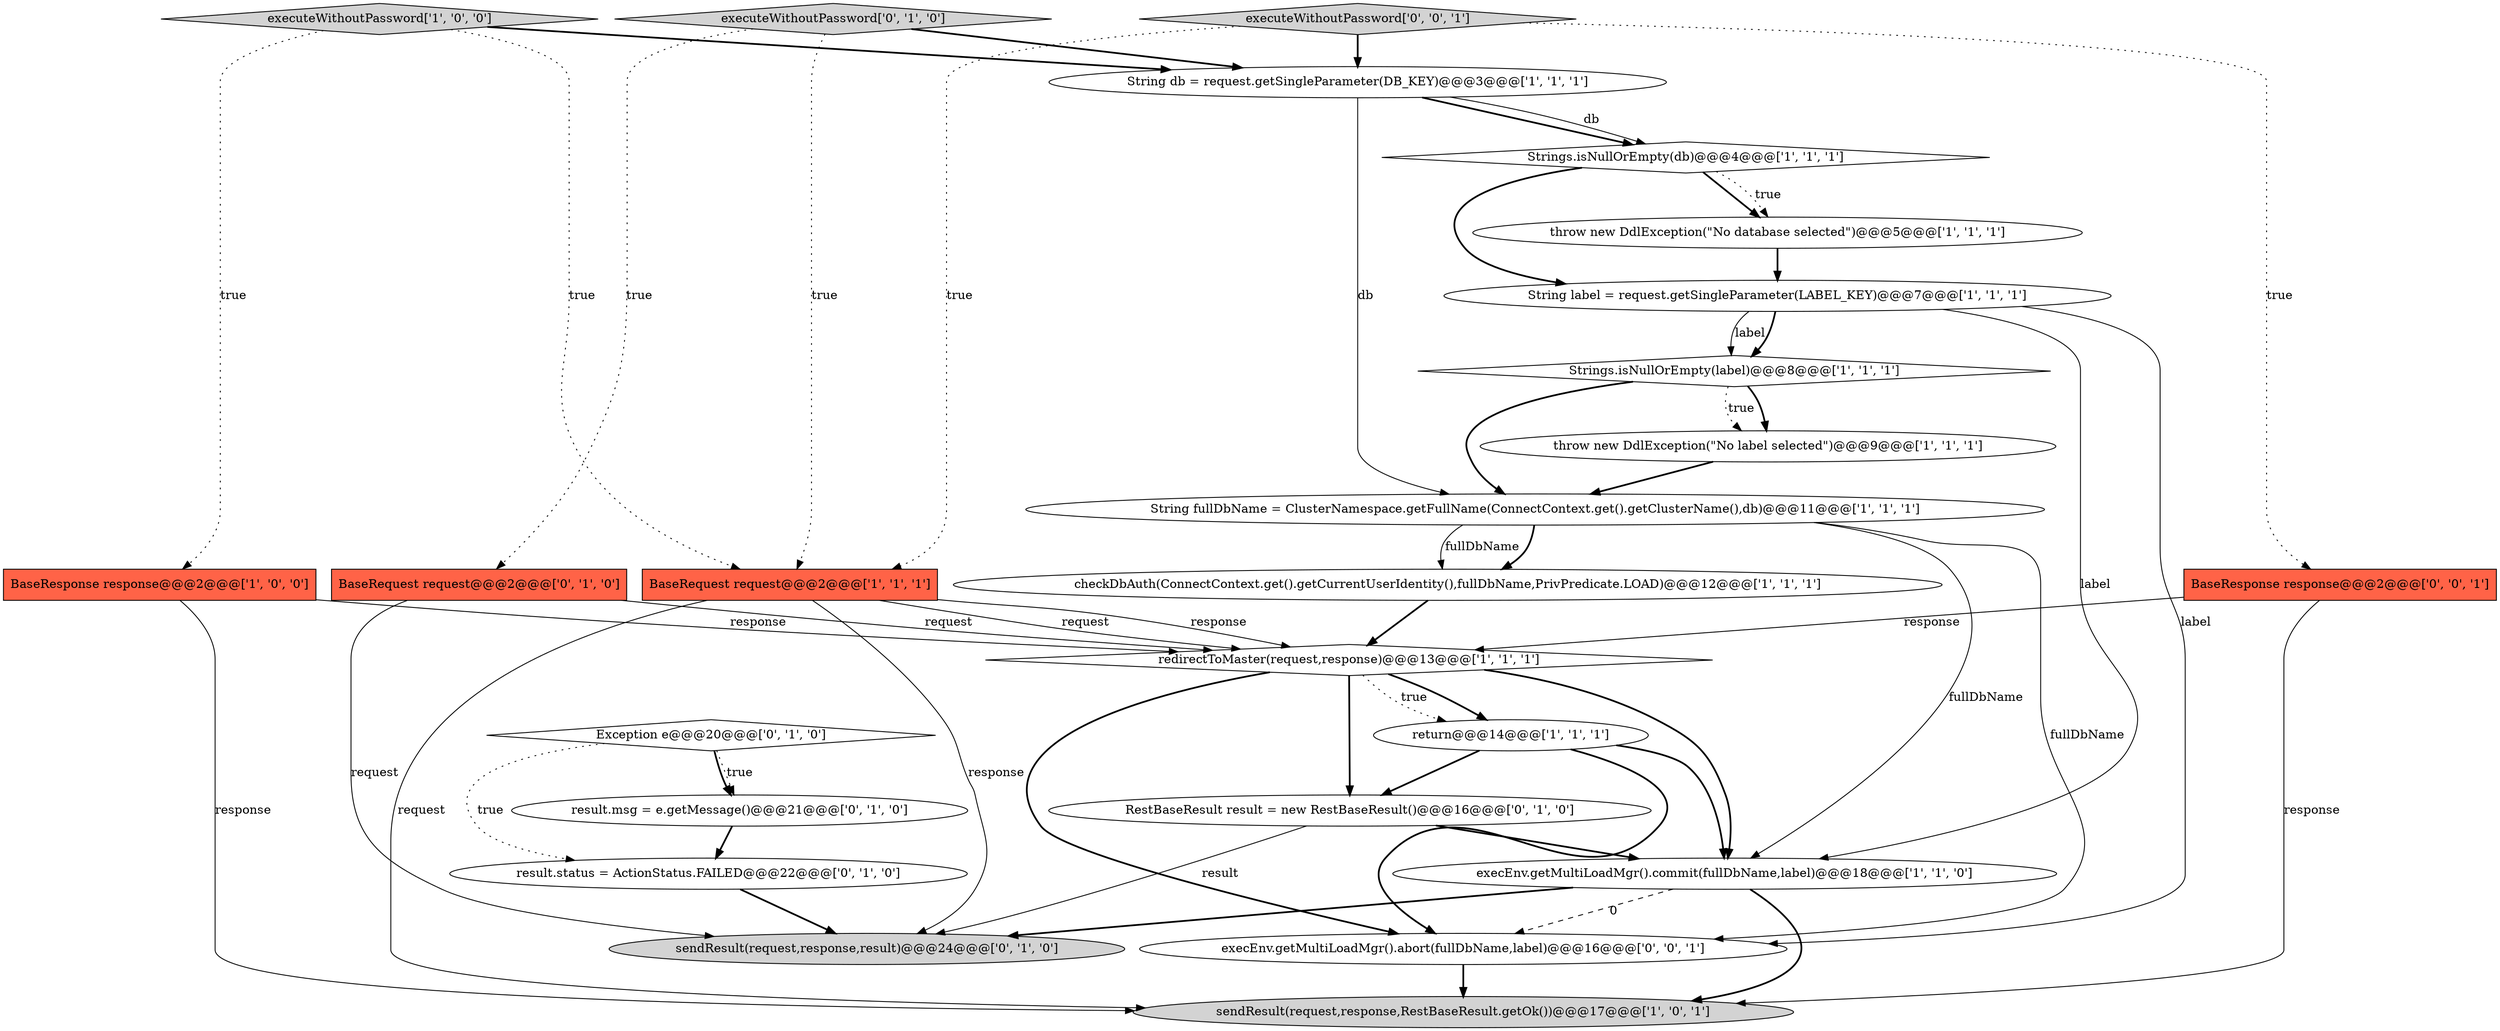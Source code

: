 digraph {
12 [style = filled, label = "executeWithoutPassword['1', '0', '0']", fillcolor = lightgray, shape = diamond image = "AAA0AAABBB1BBB"];
17 [style = filled, label = "result.msg = e.getMessage()@@@21@@@['0', '1', '0']", fillcolor = white, shape = ellipse image = "AAA1AAABBB2BBB"];
0 [style = filled, label = "BaseResponse response@@@2@@@['1', '0', '0']", fillcolor = tomato, shape = box image = "AAA0AAABBB1BBB"];
5 [style = filled, label = "String fullDbName = ClusterNamespace.getFullName(ConnectContext.get().getClusterName(),db)@@@11@@@['1', '1', '1']", fillcolor = white, shape = ellipse image = "AAA0AAABBB1BBB"];
11 [style = filled, label = "BaseRequest request@@@2@@@['1', '1', '1']", fillcolor = tomato, shape = box image = "AAA0AAABBB1BBB"];
7 [style = filled, label = "Strings.isNullOrEmpty(db)@@@4@@@['1', '1', '1']", fillcolor = white, shape = diamond image = "AAA0AAABBB1BBB"];
13 [style = filled, label = "String db = request.getSingleParameter(DB_KEY)@@@3@@@['1', '1', '1']", fillcolor = white, shape = ellipse image = "AAA0AAABBB1BBB"];
15 [style = filled, label = "BaseRequest request@@@2@@@['0', '1', '0']", fillcolor = tomato, shape = box image = "AAA0AAABBB2BBB"];
16 [style = filled, label = "result.status = ActionStatus.FAILED@@@22@@@['0', '1', '0']", fillcolor = white, shape = ellipse image = "AAA1AAABBB2BBB"];
2 [style = filled, label = "checkDbAuth(ConnectContext.get().getCurrentUserIdentity(),fullDbName,PrivPredicate.LOAD)@@@12@@@['1', '1', '1']", fillcolor = white, shape = ellipse image = "AAA0AAABBB1BBB"];
6 [style = filled, label = "sendResult(request,response,RestBaseResult.getOk())@@@17@@@['1', '0', '1']", fillcolor = lightgray, shape = ellipse image = "AAA0AAABBB1BBB"];
19 [style = filled, label = "sendResult(request,response,result)@@@24@@@['0', '1', '0']", fillcolor = lightgray, shape = ellipse image = "AAA1AAABBB2BBB"];
1 [style = filled, label = "execEnv.getMultiLoadMgr().commit(fullDbName,label)@@@18@@@['1', '1', '0']", fillcolor = white, shape = ellipse image = "AAA0AAABBB1BBB"];
14 [style = filled, label = "throw new DdlException(\"No database selected\")@@@5@@@['1', '1', '1']", fillcolor = white, shape = ellipse image = "AAA0AAABBB1BBB"];
18 [style = filled, label = "RestBaseResult result = new RestBaseResult()@@@16@@@['0', '1', '0']", fillcolor = white, shape = ellipse image = "AAA1AAABBB2BBB"];
23 [style = filled, label = "execEnv.getMultiLoadMgr().abort(fullDbName,label)@@@16@@@['0', '0', '1']", fillcolor = white, shape = ellipse image = "AAA0AAABBB3BBB"];
22 [style = filled, label = "BaseResponse response@@@2@@@['0', '0', '1']", fillcolor = tomato, shape = box image = "AAA0AAABBB3BBB"];
3 [style = filled, label = "Strings.isNullOrEmpty(label)@@@8@@@['1', '1', '1']", fillcolor = white, shape = diamond image = "AAA0AAABBB1BBB"];
4 [style = filled, label = "String label = request.getSingleParameter(LABEL_KEY)@@@7@@@['1', '1', '1']", fillcolor = white, shape = ellipse image = "AAA0AAABBB1BBB"];
24 [style = filled, label = "executeWithoutPassword['0', '0', '1']", fillcolor = lightgray, shape = diamond image = "AAA0AAABBB3BBB"];
8 [style = filled, label = "redirectToMaster(request,response)@@@13@@@['1', '1', '1']", fillcolor = white, shape = diamond image = "AAA0AAABBB1BBB"];
9 [style = filled, label = "return@@@14@@@['1', '1', '1']", fillcolor = white, shape = ellipse image = "AAA0AAABBB1BBB"];
21 [style = filled, label = "executeWithoutPassword['0', '1', '0']", fillcolor = lightgray, shape = diamond image = "AAA0AAABBB2BBB"];
20 [style = filled, label = "Exception e@@@20@@@['0', '1', '0']", fillcolor = white, shape = diamond image = "AAA1AAABBB2BBB"];
10 [style = filled, label = "throw new DdlException(\"No label selected\")@@@9@@@['1', '1', '1']", fillcolor = white, shape = ellipse image = "AAA0AAABBB1BBB"];
5->2 [style = bold, label=""];
9->18 [style = bold, label=""];
1->23 [style = dashed, label="0"];
3->10 [style = bold, label=""];
4->3 [style = solid, label="label"];
24->13 [style = bold, label=""];
5->1 [style = solid, label="fullDbName"];
13->7 [style = bold, label=""];
8->9 [style = bold, label=""];
18->19 [style = solid, label="result"];
13->5 [style = solid, label="db"];
12->11 [style = dotted, label="true"];
16->19 [style = bold, label=""];
24->11 [style = dotted, label="true"];
12->0 [style = dotted, label="true"];
8->23 [style = bold, label=""];
22->6 [style = solid, label="response"];
20->17 [style = dotted, label="true"];
4->1 [style = solid, label="label"];
20->16 [style = dotted, label="true"];
1->6 [style = bold, label=""];
3->5 [style = bold, label=""];
21->15 [style = dotted, label="true"];
22->8 [style = solid, label="response"];
2->8 [style = bold, label=""];
12->13 [style = bold, label=""];
7->14 [style = bold, label=""];
8->1 [style = bold, label=""];
8->18 [style = bold, label=""];
3->10 [style = dotted, label="true"];
24->22 [style = dotted, label="true"];
11->8 [style = solid, label="response"];
0->6 [style = solid, label="response"];
11->19 [style = solid, label="response"];
23->6 [style = bold, label=""];
7->4 [style = bold, label=""];
7->14 [style = dotted, label="true"];
15->8 [style = solid, label="request"];
4->23 [style = solid, label="label"];
1->19 [style = bold, label=""];
15->19 [style = solid, label="request"];
20->17 [style = bold, label=""];
11->6 [style = solid, label="request"];
18->1 [style = bold, label=""];
0->8 [style = solid, label="response"];
5->2 [style = solid, label="fullDbName"];
9->23 [style = bold, label=""];
21->11 [style = dotted, label="true"];
14->4 [style = bold, label=""];
5->23 [style = solid, label="fullDbName"];
17->16 [style = bold, label=""];
9->1 [style = bold, label=""];
4->3 [style = bold, label=""];
13->7 [style = solid, label="db"];
10->5 [style = bold, label=""];
11->8 [style = solid, label="request"];
21->13 [style = bold, label=""];
8->9 [style = dotted, label="true"];
}
